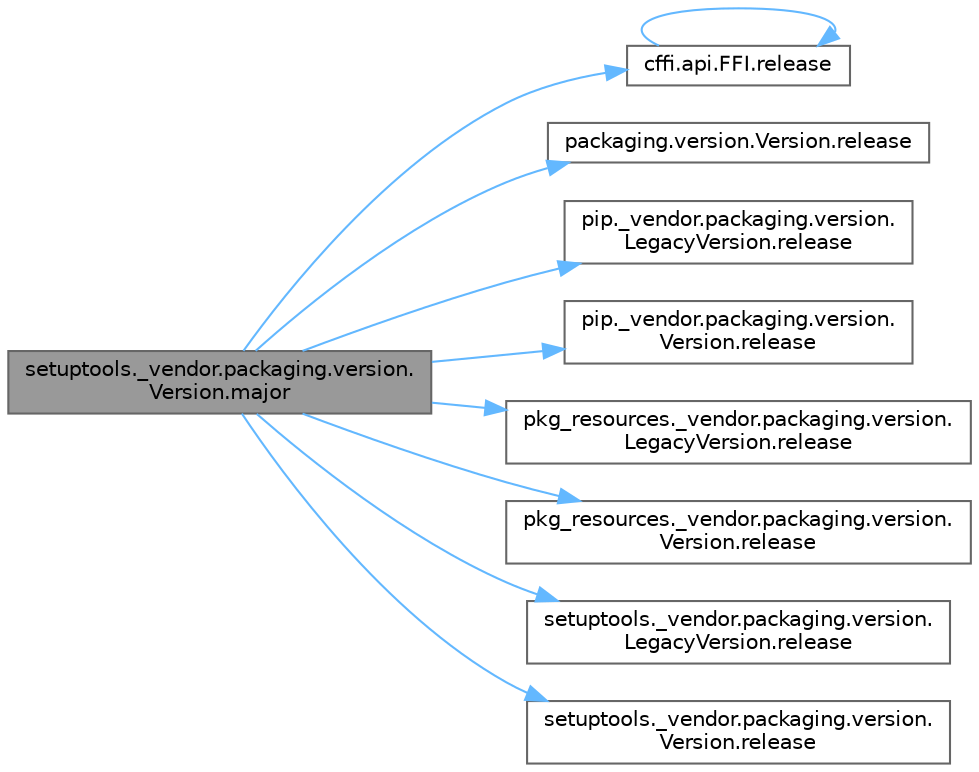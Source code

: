 digraph "setuptools._vendor.packaging.version.Version.major"
{
 // LATEX_PDF_SIZE
  bgcolor="transparent";
  edge [fontname=Helvetica,fontsize=10,labelfontname=Helvetica,labelfontsize=10];
  node [fontname=Helvetica,fontsize=10,shape=box,height=0.2,width=0.4];
  rankdir="LR";
  Node1 [id="Node000001",label="setuptools._vendor.packaging.version.\lVersion.major",height=0.2,width=0.4,color="gray40", fillcolor="grey60", style="filled", fontcolor="black",tooltip=" "];
  Node1 -> Node2 [id="edge1_Node000001_Node000002",color="steelblue1",style="solid",tooltip=" "];
  Node2 [id="Node000002",label="cffi.api.FFI.release",height=0.2,width=0.4,color="grey40", fillcolor="white", style="filled",URL="$classcffi_1_1api_1_1_f_f_i.html#afcb24afa6635314530a3844a0e2461da",tooltip=" "];
  Node2 -> Node2 [id="edge2_Node000002_Node000002",color="steelblue1",style="solid",tooltip=" "];
  Node1 -> Node3 [id="edge3_Node000001_Node000003",color="steelblue1",style="solid",tooltip=" "];
  Node3 [id="Node000003",label="packaging.version.Version.release",height=0.2,width=0.4,color="grey40", fillcolor="white", style="filled",URL="$classpackaging_1_1version_1_1_version.html#aa039218bbf3bfdf9e7117f7bac3f16bc",tooltip=" "];
  Node1 -> Node4 [id="edge4_Node000001_Node000004",color="steelblue1",style="solid",tooltip=" "];
  Node4 [id="Node000004",label="pip._vendor.packaging.version.\lLegacyVersion.release",height=0.2,width=0.4,color="grey40", fillcolor="white", style="filled",URL="$classpip_1_1__vendor_1_1packaging_1_1version_1_1_legacy_version.html#ae51aa7db25a72d231e695bc6f49e0a59",tooltip=" "];
  Node1 -> Node5 [id="edge5_Node000001_Node000005",color="steelblue1",style="solid",tooltip=" "];
  Node5 [id="Node000005",label="pip._vendor.packaging.version.\lVersion.release",height=0.2,width=0.4,color="grey40", fillcolor="white", style="filled",URL="$classpip_1_1__vendor_1_1packaging_1_1version_1_1_version.html#aa9a8da16ad4f7633c67efe73b3896b5e",tooltip=" "];
  Node1 -> Node6 [id="edge6_Node000001_Node000006",color="steelblue1",style="solid",tooltip=" "];
  Node6 [id="Node000006",label="pkg_resources._vendor.packaging.version.\lLegacyVersion.release",height=0.2,width=0.4,color="grey40", fillcolor="white", style="filled",URL="$classpkg__resources_1_1__vendor_1_1packaging_1_1version_1_1_legacy_version.html#a03faf57ed152c3130f8fc489a3bc6e36",tooltip=" "];
  Node1 -> Node7 [id="edge7_Node000001_Node000007",color="steelblue1",style="solid",tooltip=" "];
  Node7 [id="Node000007",label="pkg_resources._vendor.packaging.version.\lVersion.release",height=0.2,width=0.4,color="grey40", fillcolor="white", style="filled",URL="$classpkg__resources_1_1__vendor_1_1packaging_1_1version_1_1_version.html#a7ae37d20b716e7f3f15b382dba650f98",tooltip=" "];
  Node1 -> Node8 [id="edge8_Node000001_Node000008",color="steelblue1",style="solid",tooltip=" "];
  Node8 [id="Node000008",label="setuptools._vendor.packaging.version.\lLegacyVersion.release",height=0.2,width=0.4,color="grey40", fillcolor="white", style="filled",URL="$classsetuptools_1_1__vendor_1_1packaging_1_1version_1_1_legacy_version.html#a1c9bdc54b8b872b1240300993b3c3187",tooltip=" "];
  Node1 -> Node9 [id="edge9_Node000001_Node000009",color="steelblue1",style="solid",tooltip=" "];
  Node9 [id="Node000009",label="setuptools._vendor.packaging.version.\lVersion.release",height=0.2,width=0.4,color="grey40", fillcolor="white", style="filled",URL="$classsetuptools_1_1__vendor_1_1packaging_1_1version_1_1_version.html#ad9ec41a790ac96b6388d6bedeb3096c8",tooltip=" "];
}
